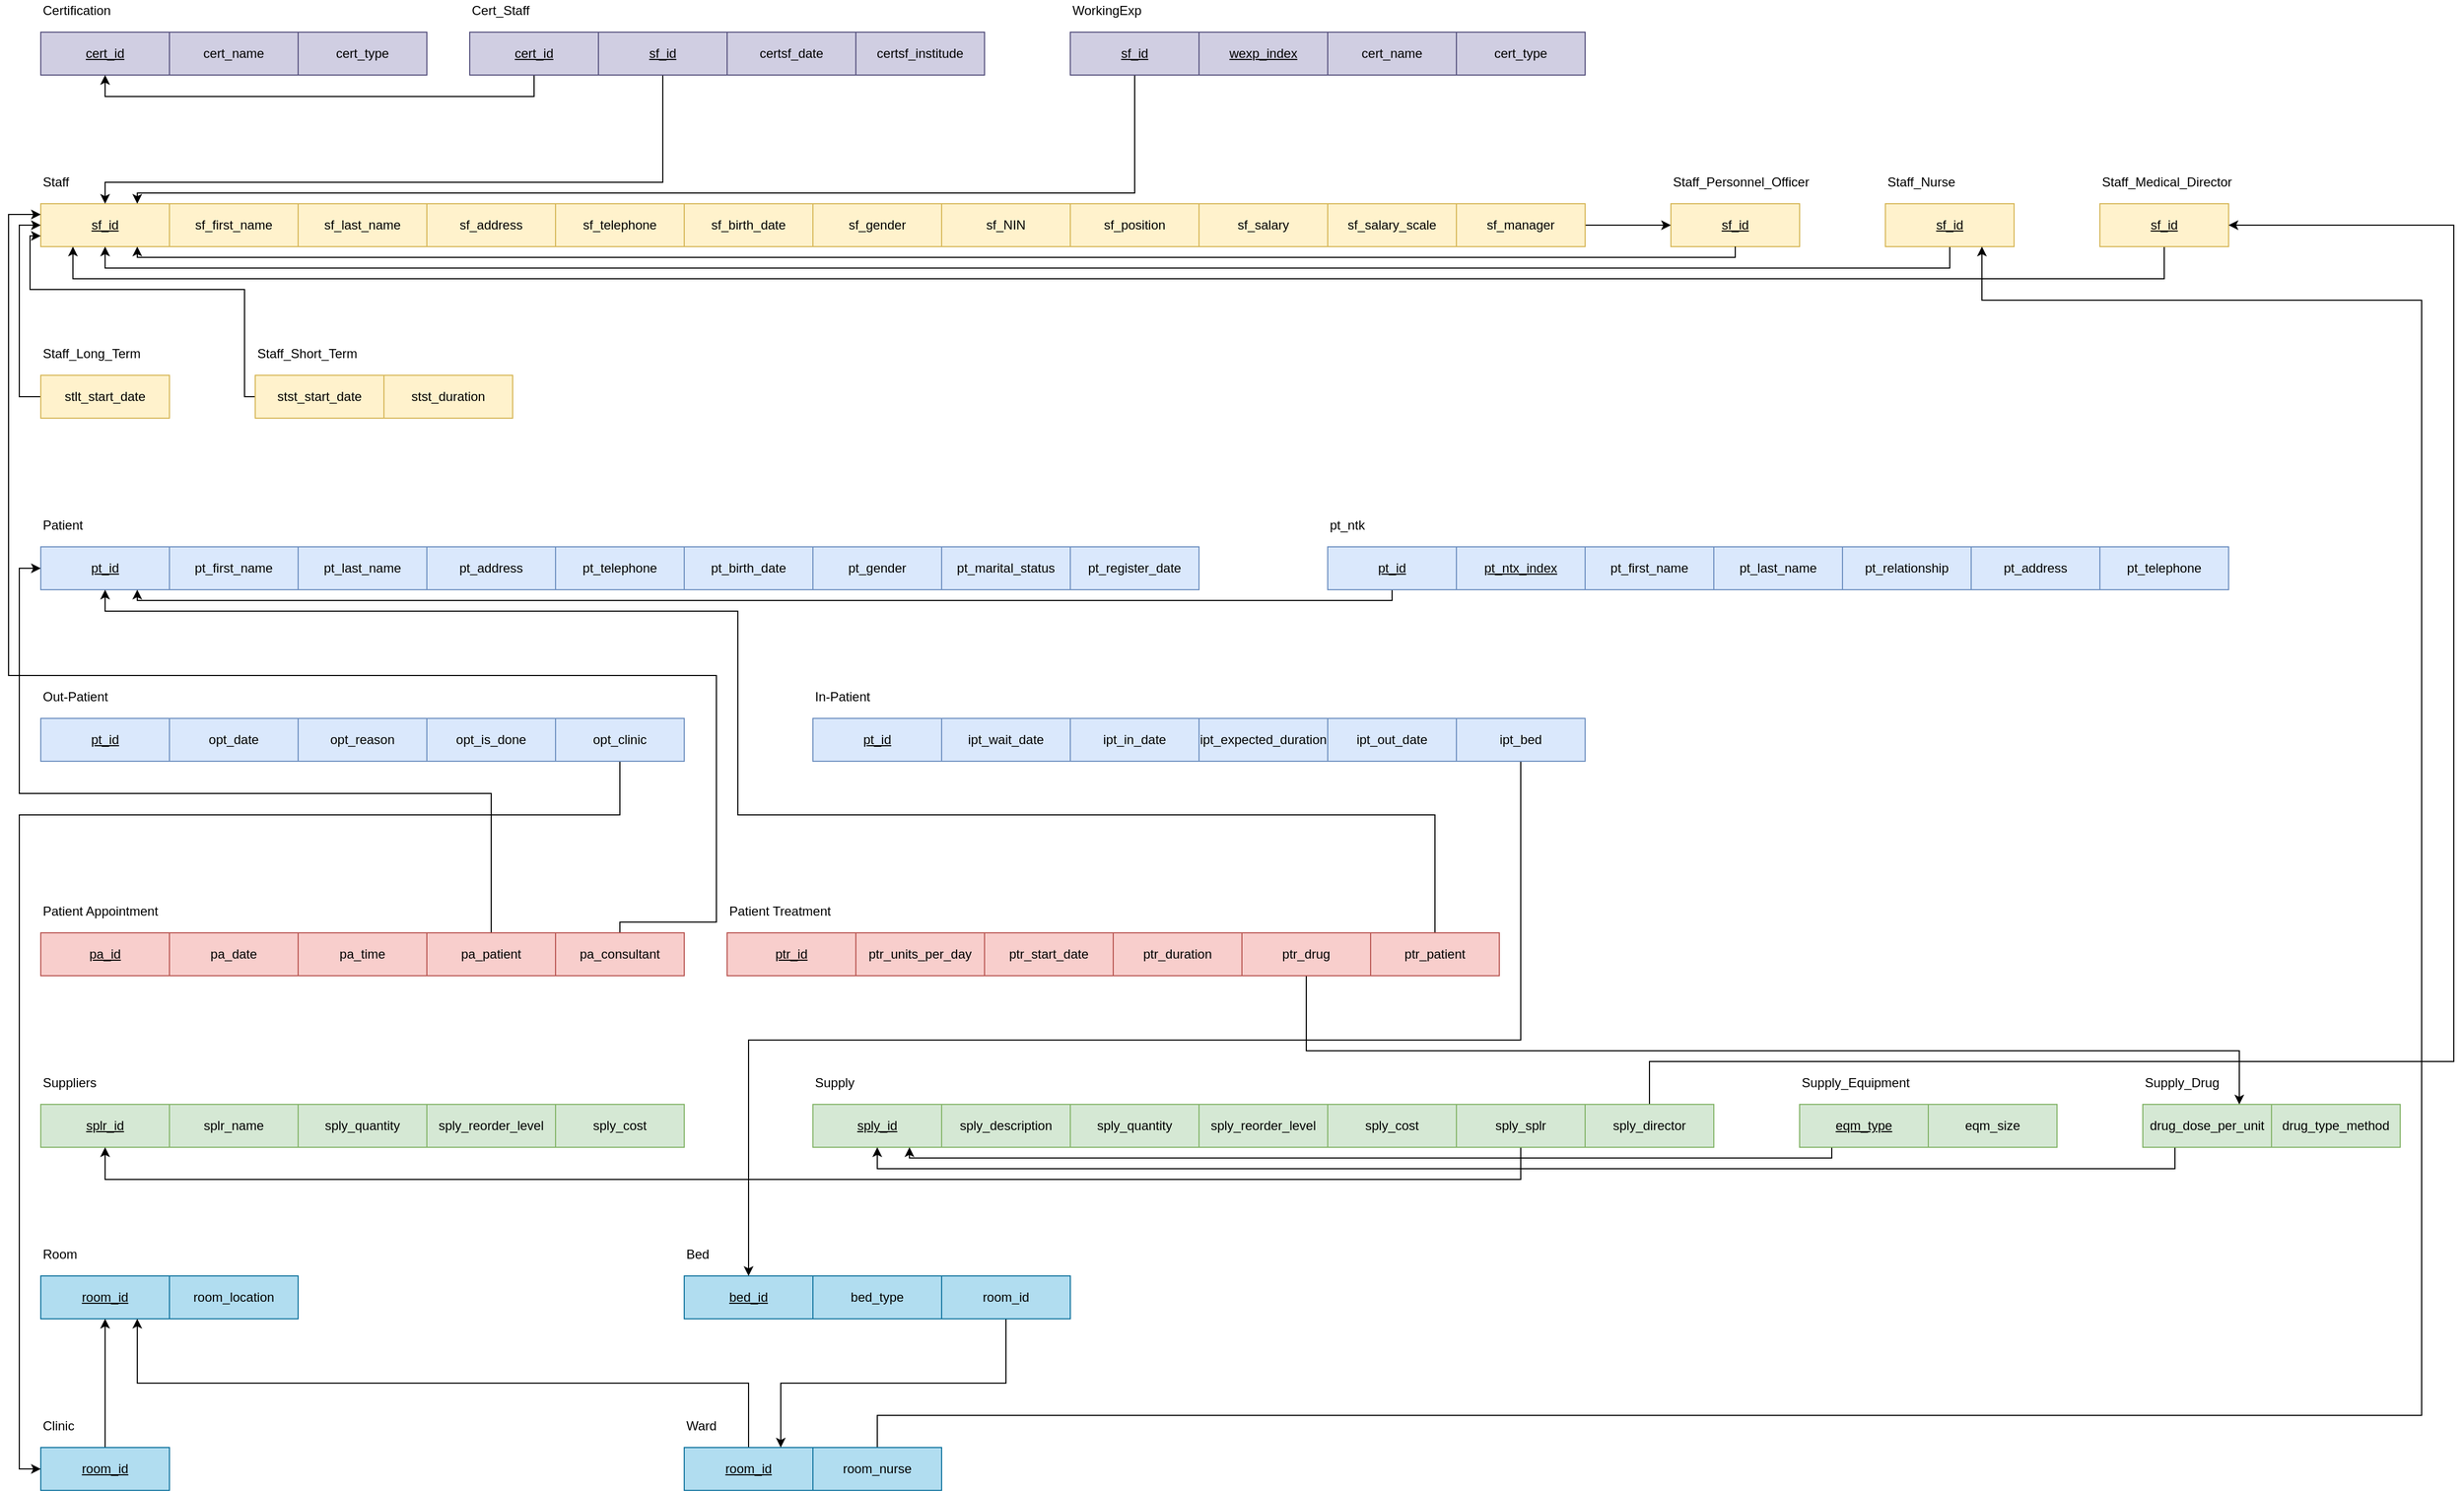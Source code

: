 <mxfile version="14.4.7" type="device"><diagram id="klskQ8iLFeMqjVkL2KdO" name="Page-1"><mxGraphModel dx="1673" dy="841" grid="1" gridSize="10" guides="1" tooltips="1" connect="1" arrows="1" fold="1" page="1" pageScale="1" pageWidth="827" pageHeight="1169" math="0" shadow="0"><root><mxCell id="0"/><mxCell id="1" parent="0"/><mxCell id="QRZPIDE-YQNyawc3jmIm-1" value="sf_id" style="rounded=0;whiteSpace=wrap;html=1;fontStyle=4;fillColor=#fff2cc;strokeColor=#d6b656;" parent="1" vertex="1"><mxGeometry x="40" y="240" width="120" height="40" as="geometry"/></mxCell><mxCell id="QRZPIDE-YQNyawc3jmIm-2" value="sf_first_name" style="rounded=0;whiteSpace=wrap;html=1;fillColor=#fff2cc;strokeColor=#d6b656;" parent="1" vertex="1"><mxGeometry x="160" y="240" width="120" height="40" as="geometry"/></mxCell><mxCell id="QRZPIDE-YQNyawc3jmIm-3" value="Staff" style="text;html=1;align=left;verticalAlign=middle;resizable=0;points=[];autosize=1;" parent="1" vertex="1"><mxGeometry x="40" y="210" width="40" height="20" as="geometry"/></mxCell><mxCell id="QRZPIDE-YQNyawc3jmIm-4" value="sf_last_name" style="rounded=0;whiteSpace=wrap;html=1;fillColor=#fff2cc;strokeColor=#d6b656;" parent="1" vertex="1"><mxGeometry x="280" y="240" width="120" height="40" as="geometry"/></mxCell><mxCell id="QRZPIDE-YQNyawc3jmIm-5" value="sf_address" style="rounded=0;whiteSpace=wrap;html=1;fillColor=#fff2cc;strokeColor=#d6b656;" parent="1" vertex="1"><mxGeometry x="400" y="240" width="120" height="40" as="geometry"/></mxCell><mxCell id="QRZPIDE-YQNyawc3jmIm-6" value="sf_telephone" style="rounded=0;whiteSpace=wrap;html=1;fillColor=#fff2cc;strokeColor=#d6b656;" parent="1" vertex="1"><mxGeometry x="520" y="240" width="120" height="40" as="geometry"/></mxCell><mxCell id="QRZPIDE-YQNyawc3jmIm-7" value="sf_birth_date" style="rounded=0;whiteSpace=wrap;html=1;fillColor=#fff2cc;strokeColor=#d6b656;" parent="1" vertex="1"><mxGeometry x="640" y="240" width="120" height="40" as="geometry"/></mxCell><mxCell id="QRZPIDE-YQNyawc3jmIm-8" value="sf_gender" style="rounded=0;whiteSpace=wrap;html=1;fillColor=#fff2cc;strokeColor=#d6b656;" parent="1" vertex="1"><mxGeometry x="760" y="240" width="120" height="40" as="geometry"/></mxCell><mxCell id="QRZPIDE-YQNyawc3jmIm-9" value="sf_NIN" style="rounded=0;whiteSpace=wrap;html=1;fillColor=#fff2cc;strokeColor=#d6b656;" parent="1" vertex="1"><mxGeometry x="880" y="240" width="120" height="40" as="geometry"/></mxCell><mxCell id="QRZPIDE-YQNyawc3jmIm-10" value="sf_position" style="rounded=0;whiteSpace=wrap;html=1;fillColor=#fff2cc;strokeColor=#d6b656;" parent="1" vertex="1"><mxGeometry x="1000" y="240" width="120" height="40" as="geometry"/></mxCell><mxCell id="QRZPIDE-YQNyawc3jmIm-11" value="sf_salary" style="rounded=0;whiteSpace=wrap;html=1;fillColor=#fff2cc;strokeColor=#d6b656;" parent="1" vertex="1"><mxGeometry x="1120" y="240" width="120" height="40" as="geometry"/></mxCell><mxCell id="QRZPIDE-YQNyawc3jmIm-12" value="sf_salary_scale" style="rounded=0;whiteSpace=wrap;html=1;fillColor=#fff2cc;strokeColor=#d6b656;" parent="1" vertex="1"><mxGeometry x="1240" y="240" width="120" height="40" as="geometry"/></mxCell><mxCell id="QRZPIDE-YQNyawc3jmIm-13" value="pt_id" style="rounded=0;whiteSpace=wrap;html=1;fontStyle=4;fillColor=#dae8fc;strokeColor=#6c8ebf;" parent="1" vertex="1"><mxGeometry x="40" y="560" width="120" height="40" as="geometry"/></mxCell><mxCell id="QRZPIDE-YQNyawc3jmIm-14" value="pt_first_name" style="rounded=0;whiteSpace=wrap;html=1;fillColor=#dae8fc;strokeColor=#6c8ebf;" parent="1" vertex="1"><mxGeometry x="160" y="560" width="120" height="40" as="geometry"/></mxCell><mxCell id="QRZPIDE-YQNyawc3jmIm-15" value="Patient" style="text;html=1;align=left;verticalAlign=middle;resizable=0;points=[];autosize=1;" parent="1" vertex="1"><mxGeometry x="40" y="530" width="50" height="20" as="geometry"/></mxCell><mxCell id="QRZPIDE-YQNyawc3jmIm-16" value="pt_last_name" style="rounded=0;whiteSpace=wrap;html=1;fillColor=#dae8fc;strokeColor=#6c8ebf;" parent="1" vertex="1"><mxGeometry x="280" y="560" width="120" height="40" as="geometry"/></mxCell><mxCell id="QRZPIDE-YQNyawc3jmIm-17" value="pt_address" style="rounded=0;whiteSpace=wrap;html=1;fillColor=#dae8fc;strokeColor=#6c8ebf;" parent="1" vertex="1"><mxGeometry x="400" y="560" width="120" height="40" as="geometry"/></mxCell><mxCell id="QRZPIDE-YQNyawc3jmIm-18" value="pt_telephone" style="rounded=0;whiteSpace=wrap;html=1;fillColor=#dae8fc;strokeColor=#6c8ebf;" parent="1" vertex="1"><mxGeometry x="520" y="560" width="120" height="40" as="geometry"/></mxCell><mxCell id="QRZPIDE-YQNyawc3jmIm-19" value="pt_birth_date" style="rounded=0;whiteSpace=wrap;html=1;fillColor=#dae8fc;strokeColor=#6c8ebf;" parent="1" vertex="1"><mxGeometry x="640" y="560" width="120" height="40" as="geometry"/></mxCell><mxCell id="QRZPIDE-YQNyawc3jmIm-20" value="pt_gender" style="rounded=0;whiteSpace=wrap;html=1;fillColor=#dae8fc;strokeColor=#6c8ebf;" parent="1" vertex="1"><mxGeometry x="760" y="560" width="120" height="40" as="geometry"/></mxCell><mxCell id="QRZPIDE-YQNyawc3jmIm-21" value="pt_marital_status" style="rounded=0;whiteSpace=wrap;html=1;fillColor=#dae8fc;strokeColor=#6c8ebf;" parent="1" vertex="1"><mxGeometry x="880" y="560" width="120" height="40" as="geometry"/></mxCell><mxCell id="QRZPIDE-YQNyawc3jmIm-22" value="pt_register_date" style="rounded=0;whiteSpace=wrap;html=1;fillColor=#dae8fc;strokeColor=#6c8ebf;" parent="1" vertex="1"><mxGeometry x="1000" y="560" width="120" height="40" as="geometry"/></mxCell><mxCell id="QRZPIDE-YQNyawc3jmIm-35" value="pa_id" style="rounded=0;whiteSpace=wrap;html=1;fontStyle=4;fillColor=#f8cecc;strokeColor=#b85450;" parent="1" vertex="1"><mxGeometry x="40" y="920" width="120" height="40" as="geometry"/></mxCell><mxCell id="QRZPIDE-YQNyawc3jmIm-36" value="pa_date" style="rounded=0;whiteSpace=wrap;html=1;fillColor=#f8cecc;strokeColor=#b85450;" parent="1" vertex="1"><mxGeometry x="160" y="920" width="120" height="40" as="geometry"/></mxCell><mxCell id="QRZPIDE-YQNyawc3jmIm-37" value="pa_time" style="rounded=0;whiteSpace=wrap;html=1;fillColor=#f8cecc;strokeColor=#b85450;" parent="1" vertex="1"><mxGeometry x="280" y="920" width="120" height="40" as="geometry"/></mxCell><mxCell id="QRZPIDE-YQNyawc3jmIm-44" value="Patient Appointment" style="text;html=1;align=left;verticalAlign=middle;resizable=0;points=[];autosize=1;" parent="1" vertex="1"><mxGeometry x="40" y="890" width="120" height="20" as="geometry"/></mxCell><mxCell id="QRZPIDE-YQNyawc3jmIm-45" value="ptr_id" style="rounded=0;whiteSpace=wrap;html=1;fontStyle=4;fillColor=#f8cecc;strokeColor=#b85450;" parent="1" vertex="1"><mxGeometry x="680" y="920" width="120" height="40" as="geometry"/></mxCell><mxCell id="QRZPIDE-YQNyawc3jmIm-46" value="ptr_units_per_day" style="rounded=0;whiteSpace=wrap;html=1;fillColor=#f8cecc;strokeColor=#b85450;" parent="1" vertex="1"><mxGeometry x="800" y="920" width="120" height="40" as="geometry"/></mxCell><mxCell id="QRZPIDE-YQNyawc3jmIm-47" value="ptr_start_date" style="rounded=0;whiteSpace=wrap;html=1;fillColor=#f8cecc;strokeColor=#b85450;" parent="1" vertex="1"><mxGeometry x="920" y="920" width="120" height="40" as="geometry"/></mxCell><mxCell id="QRZPIDE-YQNyawc3jmIm-48" value="Patient Treatment" style="text;html=1;align=left;verticalAlign=middle;resizable=0;points=[];autosize=1;" parent="1" vertex="1"><mxGeometry x="680" y="890" width="110" height="20" as="geometry"/></mxCell><mxCell id="QRZPIDE-YQNyawc3jmIm-49" value="ptr_duration" style="rounded=0;whiteSpace=wrap;html=1;fillColor=#f8cecc;strokeColor=#b85450;" parent="1" vertex="1"><mxGeometry x="1040" y="920" width="120" height="40" as="geometry"/></mxCell><mxCell id="QRZPIDE-YQNyawc3jmIm-59" style="edgeStyle=orthogonalEdgeStyle;rounded=0;orthogonalLoop=1;jettySize=auto;html=1;exitX=0.5;exitY=1;exitDx=0;exitDy=0;entryX=0.75;entryY=1;entryDx=0;entryDy=0;" parent="1" source="QRZPIDE-YQNyawc3jmIm-50" target="QRZPIDE-YQNyawc3jmIm-13" edge="1"><mxGeometry relative="1" as="geometry"><Array as="points"><mxPoint x="1300" y="610"/><mxPoint x="130" y="610"/></Array></mxGeometry></mxCell><mxCell id="QRZPIDE-YQNyawc3jmIm-50" value="pt_id" style="rounded=0;whiteSpace=wrap;html=1;fontStyle=4;fillColor=#dae8fc;strokeColor=#6c8ebf;" parent="1" vertex="1"><mxGeometry x="1240" y="560" width="120" height="40" as="geometry"/></mxCell><mxCell id="QRZPIDE-YQNyawc3jmIm-51" value="pt_ntk" style="text;html=1;align=left;verticalAlign=middle;resizable=0;points=[];autosize=1;" parent="1" vertex="1"><mxGeometry x="1240" y="530" width="50" height="20" as="geometry"/></mxCell><mxCell id="QRZPIDE-YQNyawc3jmIm-52" value="pt_ntx_index" style="rounded=0;whiteSpace=wrap;html=1;fontStyle=4;fillColor=#dae8fc;strokeColor=#6c8ebf;" parent="1" vertex="1"><mxGeometry x="1360" y="560" width="120" height="40" as="geometry"/></mxCell><mxCell id="QRZPIDE-YQNyawc3jmIm-53" value="pt_first_name" style="rounded=0;whiteSpace=wrap;html=1;fontStyle=0;fillColor=#dae8fc;strokeColor=#6c8ebf;" parent="1" vertex="1"><mxGeometry x="1480" y="560" width="120" height="40" as="geometry"/></mxCell><mxCell id="QRZPIDE-YQNyawc3jmIm-55" value="pt_last_name" style="rounded=0;whiteSpace=wrap;html=1;fontStyle=0;fillColor=#dae8fc;strokeColor=#6c8ebf;" parent="1" vertex="1"><mxGeometry x="1600" y="560" width="120" height="40" as="geometry"/></mxCell><mxCell id="QRZPIDE-YQNyawc3jmIm-56" value="pt_relationship" style="rounded=0;whiteSpace=wrap;html=1;fontStyle=0;fillColor=#dae8fc;strokeColor=#6c8ebf;" parent="1" vertex="1"><mxGeometry x="1720" y="560" width="120" height="40" as="geometry"/></mxCell><mxCell id="QRZPIDE-YQNyawc3jmIm-57" value="pt_address" style="rounded=0;whiteSpace=wrap;html=1;fontStyle=0;fillColor=#dae8fc;strokeColor=#6c8ebf;" parent="1" vertex="1"><mxGeometry x="1840" y="560" width="120" height="40" as="geometry"/></mxCell><mxCell id="QRZPIDE-YQNyawc3jmIm-58" value="pt_telephone" style="rounded=0;whiteSpace=wrap;html=1;fontStyle=0;fillColor=#dae8fc;strokeColor=#6c8ebf;" parent="1" vertex="1"><mxGeometry x="1960" y="560" width="120" height="40" as="geometry"/></mxCell><mxCell id="QRZPIDE-YQNyawc3jmIm-61" value="sply_id" style="rounded=0;whiteSpace=wrap;html=1;fontStyle=4;fillColor=#d5e8d4;strokeColor=#82b366;" parent="1" vertex="1"><mxGeometry x="760" y="1080" width="120" height="40" as="geometry"/></mxCell><mxCell id="QRZPIDE-YQNyawc3jmIm-62" value="sply_description" style="rounded=0;whiteSpace=wrap;html=1;fillColor=#d5e8d4;strokeColor=#82b366;" parent="1" vertex="1"><mxGeometry x="880" y="1080" width="120" height="40" as="geometry"/></mxCell><mxCell id="QRZPIDE-YQNyawc3jmIm-63" value="sply_quantity" style="rounded=0;whiteSpace=wrap;html=1;fillColor=#d5e8d4;strokeColor=#82b366;" parent="1" vertex="1"><mxGeometry x="1000" y="1080" width="120" height="40" as="geometry"/></mxCell><mxCell id="QRZPIDE-YQNyawc3jmIm-65" value="Supply" style="text;html=1;align=left;verticalAlign=middle;resizable=0;points=[];autosize=1;" parent="1" vertex="1"><mxGeometry x="760" y="1050" width="50" height="20" as="geometry"/></mxCell><mxCell id="QRZPIDE-YQNyawc3jmIm-66" value="sply_reorder_level" style="rounded=0;whiteSpace=wrap;html=1;fillColor=#d5e8d4;strokeColor=#82b366;" parent="1" vertex="1"><mxGeometry x="1120" y="1080" width="120" height="40" as="geometry"/></mxCell><mxCell id="QRZPIDE-YQNyawc3jmIm-67" value="sply_cost" style="rounded=0;whiteSpace=wrap;html=1;fillColor=#d5e8d4;strokeColor=#82b366;" parent="1" vertex="1"><mxGeometry x="1240" y="1080" width="120" height="40" as="geometry"/></mxCell><mxCell id="QRZPIDE-YQNyawc3jmIm-68" value="splr_id" style="rounded=0;whiteSpace=wrap;html=1;fontStyle=4;fillColor=#d5e8d4;strokeColor=#82b366;" parent="1" vertex="1"><mxGeometry x="40" y="1080" width="120" height="40" as="geometry"/></mxCell><mxCell id="QRZPIDE-YQNyawc3jmIm-69" value="splr_name" style="rounded=0;whiteSpace=wrap;html=1;fillColor=#d5e8d4;strokeColor=#82b366;" parent="1" vertex="1"><mxGeometry x="160" y="1080" width="120" height="40" as="geometry"/></mxCell><mxCell id="QRZPIDE-YQNyawc3jmIm-70" value="sply_quantity" style="rounded=0;whiteSpace=wrap;html=1;fillColor=#d5e8d4;strokeColor=#82b366;" parent="1" vertex="1"><mxGeometry x="280" y="1080" width="120" height="40" as="geometry"/></mxCell><mxCell id="QRZPIDE-YQNyawc3jmIm-71" value="Suppliers" style="text;html=1;align=left;verticalAlign=middle;resizable=0;points=[];autosize=1;" parent="1" vertex="1"><mxGeometry x="40" y="1050" width="70" height="20" as="geometry"/></mxCell><mxCell id="QRZPIDE-YQNyawc3jmIm-72" value="sply_reorder_level" style="rounded=0;whiteSpace=wrap;html=1;fillColor=#d5e8d4;strokeColor=#82b366;" parent="1" vertex="1"><mxGeometry x="400" y="1080" width="120" height="40" as="geometry"/></mxCell><mxCell id="QRZPIDE-YQNyawc3jmIm-73" value="sply_cost" style="rounded=0;whiteSpace=wrap;html=1;fillColor=#d5e8d4;strokeColor=#82b366;" parent="1" vertex="1"><mxGeometry x="520" y="1080" width="120" height="40" as="geometry"/></mxCell><mxCell id="QRZPIDE-YQNyawc3jmIm-74" value="room_id" style="rounded=0;whiteSpace=wrap;html=1;fillColor=#b1ddf0;strokeColor=#10739e;fontStyle=4" parent="1" vertex="1"><mxGeometry x="40" y="1240" width="120" height="40" as="geometry"/></mxCell><mxCell id="QRZPIDE-YQNyawc3jmIm-75" value="room_location" style="rounded=0;whiteSpace=wrap;html=1;fillColor=#b1ddf0;strokeColor=#10739e;" parent="1" vertex="1"><mxGeometry x="160" y="1240" width="120" height="40" as="geometry"/></mxCell><mxCell id="QRZPIDE-YQNyawc3jmIm-76" value="Room" style="text;html=1;align=left;verticalAlign=middle;resizable=0;points=[];autosize=1;" parent="1" vertex="1"><mxGeometry x="40" y="1210" width="50" height="20" as="geometry"/></mxCell><mxCell id="QRZPIDE-YQNyawc3jmIm-77" value="bed_id" style="rounded=0;whiteSpace=wrap;html=1;fillColor=#b1ddf0;strokeColor=#10739e;fontStyle=4" parent="1" vertex="1"><mxGeometry x="640" y="1240" width="120" height="40" as="geometry"/></mxCell><mxCell id="QRZPIDE-YQNyawc3jmIm-78" value="bed_type" style="rounded=0;whiteSpace=wrap;html=1;fillColor=#b1ddf0;strokeColor=#10739e;" parent="1" vertex="1"><mxGeometry x="760" y="1240" width="120" height="40" as="geometry"/></mxCell><mxCell id="QRZPIDE-YQNyawc3jmIm-79" value="Bed" style="text;html=1;align=left;verticalAlign=middle;resizable=0;points=[];autosize=1;" parent="1" vertex="1"><mxGeometry x="640" y="1210" width="40" height="20" as="geometry"/></mxCell><mxCell id="QRZPIDE-YQNyawc3jmIm-90" value="cert_id" style="rounded=0;whiteSpace=wrap;html=1;fontStyle=4;fillColor=#d0cee2;strokeColor=#56517e;" parent="1" vertex="1"><mxGeometry x="40" y="80" width="120" height="40" as="geometry"/></mxCell><mxCell id="QRZPIDE-YQNyawc3jmIm-91" value="cert_name" style="rounded=0;whiteSpace=wrap;html=1;fillColor=#d0cee2;strokeColor=#56517e;" parent="1" vertex="1"><mxGeometry x="160" y="80" width="120" height="40" as="geometry"/></mxCell><mxCell id="QRZPIDE-YQNyawc3jmIm-92" value="Certification" style="text;html=1;align=left;verticalAlign=middle;resizable=0;points=[];autosize=1;" parent="1" vertex="1"><mxGeometry x="40" y="50" width="80" height="20" as="geometry"/></mxCell><mxCell id="QRZPIDE-YQNyawc3jmIm-93" value="cert_type" style="rounded=0;whiteSpace=wrap;html=1;fillColor=#d0cee2;strokeColor=#56517e;" parent="1" vertex="1"><mxGeometry x="280" y="80" width="120" height="40" as="geometry"/></mxCell><mxCell id="QRZPIDE-YQNyawc3jmIm-94" value="wexp_index" style="rounded=0;whiteSpace=wrap;html=1;fontStyle=4;fillColor=#d0cee2;strokeColor=#56517e;" parent="1" vertex="1"><mxGeometry x="1120" y="80" width="120" height="40" as="geometry"/></mxCell><mxCell id="QRZPIDE-YQNyawc3jmIm-95" value="cert_name" style="rounded=0;whiteSpace=wrap;html=1;fillColor=#d0cee2;strokeColor=#56517e;" parent="1" vertex="1"><mxGeometry x="1240" y="80" width="120" height="40" as="geometry"/></mxCell><mxCell id="QRZPIDE-YQNyawc3jmIm-96" value="WorkingExp" style="text;html=1;align=left;verticalAlign=middle;resizable=0;points=[];autosize=1;" parent="1" vertex="1"><mxGeometry x="1000" y="50" width="80" height="20" as="geometry"/></mxCell><mxCell id="QRZPIDE-YQNyawc3jmIm-97" value="cert_type" style="rounded=0;whiteSpace=wrap;html=1;fillColor=#d0cee2;strokeColor=#56517e;" parent="1" vertex="1"><mxGeometry x="1360" y="80" width="120" height="40" as="geometry"/></mxCell><mxCell id="QRZPIDE-YQNyawc3jmIm-100" style="edgeStyle=orthogonalEdgeStyle;rounded=0;orthogonalLoop=1;jettySize=auto;html=1;exitX=0.5;exitY=1;exitDx=0;exitDy=0;entryX=0.75;entryY=0;entryDx=0;entryDy=0;" parent="1" source="QRZPIDE-YQNyawc3jmIm-98" target="QRZPIDE-YQNyawc3jmIm-1" edge="1"><mxGeometry relative="1" as="geometry"><Array as="points"><mxPoint x="1060" y="230"/><mxPoint x="130" y="230"/></Array></mxGeometry></mxCell><mxCell id="QRZPIDE-YQNyawc3jmIm-98" value="sf_id" style="rounded=0;whiteSpace=wrap;html=1;fontStyle=4;fillColor=#d0cee2;strokeColor=#56517e;" parent="1" vertex="1"><mxGeometry x="1000" y="80" width="120" height="40" as="geometry"/></mxCell><mxCell id="QRZPIDE-YQNyawc3jmIm-112" style="edgeStyle=orthogonalEdgeStyle;rounded=0;orthogonalLoop=1;jettySize=auto;html=1;exitX=0.5;exitY=0;exitDx=0;exitDy=0;entryX=0.5;entryY=1;entryDx=0;entryDy=0;" parent="1" source="QRZPIDE-YQNyawc3jmIm-104" target="QRZPIDE-YQNyawc3jmIm-74" edge="1"><mxGeometry relative="1" as="geometry"/></mxCell><mxCell id="QRZPIDE-YQNyawc3jmIm-104" value="room_id" style="rounded=0;whiteSpace=wrap;html=1;fillColor=#b1ddf0;strokeColor=#10739e;fontStyle=4" parent="1" vertex="1"><mxGeometry x="40" y="1400" width="120" height="40" as="geometry"/></mxCell><mxCell id="QRZPIDE-YQNyawc3jmIm-106" value="Clinic" style="text;html=1;align=left;verticalAlign=middle;resizable=0;points=[];autosize=1;" parent="1" vertex="1"><mxGeometry x="40" y="1370" width="40" height="20" as="geometry"/></mxCell><mxCell id="QRZPIDE-YQNyawc3jmIm-114" style="edgeStyle=orthogonalEdgeStyle;rounded=0;orthogonalLoop=1;jettySize=auto;html=1;exitX=0.5;exitY=0;exitDx=0;exitDy=0;entryX=0.75;entryY=1;entryDx=0;entryDy=0;" parent="1" source="QRZPIDE-YQNyawc3jmIm-110" target="QRZPIDE-YQNyawc3jmIm-74" edge="1"><mxGeometry relative="1" as="geometry"/></mxCell><mxCell id="QRZPIDE-YQNyawc3jmIm-110" value="room_id" style="rounded=0;whiteSpace=wrap;html=1;fillColor=#b1ddf0;strokeColor=#10739e;fontStyle=4" parent="1" vertex="1"><mxGeometry x="640" y="1400" width="120" height="40" as="geometry"/></mxCell><mxCell id="QRZPIDE-YQNyawc3jmIm-111" value="Ward" style="text;html=1;align=left;verticalAlign=middle;resizable=0;points=[];autosize=1;" parent="1" vertex="1"><mxGeometry x="640" y="1370" width="40" height="20" as="geometry"/></mxCell><mxCell id="QRZPIDE-YQNyawc3jmIm-116" style="edgeStyle=orthogonalEdgeStyle;rounded=0;orthogonalLoop=1;jettySize=auto;html=1;exitX=0.5;exitY=1;exitDx=0;exitDy=0;entryX=0.75;entryY=0;entryDx=0;entryDy=0;" parent="1" source="QRZPIDE-YQNyawc3jmIm-115" target="QRZPIDE-YQNyawc3jmIm-110" edge="1"><mxGeometry relative="1" as="geometry"/></mxCell><mxCell id="QRZPIDE-YQNyawc3jmIm-115" value="room_id" style="rounded=0;whiteSpace=wrap;html=1;fillColor=#b1ddf0;strokeColor=#10739e;" parent="1" vertex="1"><mxGeometry x="880" y="1240" width="120" height="40" as="geometry"/></mxCell><mxCell id="QRZPIDE-YQNyawc3jmIm-119" value="sf_id" style="rounded=0;whiteSpace=wrap;html=1;fontStyle=4;fillColor=#fff2cc;strokeColor=#d6b656;" parent="1" vertex="1"><mxGeometry x="1560" y="240" width="120" height="40" as="geometry"/></mxCell><mxCell id="QRZPIDE-YQNyawc3jmIm-120" value="Staff_Personnel_Officer" style="text;html=1;align=left;verticalAlign=middle;resizable=0;points=[];autosize=1;" parent="1" vertex="1"><mxGeometry x="1560" y="210" width="140" height="20" as="geometry"/></mxCell><mxCell id="QRZPIDE-YQNyawc3jmIm-127" style="edgeStyle=orthogonalEdgeStyle;rounded=0;orthogonalLoop=1;jettySize=auto;html=1;exitX=0.5;exitY=1;exitDx=0;exitDy=0;entryX=0.75;entryY=1;entryDx=0;entryDy=0;" parent="1" source="QRZPIDE-YQNyawc3jmIm-119" target="QRZPIDE-YQNyawc3jmIm-1" edge="1"><mxGeometry relative="1" as="geometry"><Array as="points"><mxPoint x="1620" y="290"/><mxPoint x="130" y="290"/></Array></mxGeometry></mxCell><mxCell id="QRZPIDE-YQNyawc3jmIm-129" style="edgeStyle=orthogonalEdgeStyle;rounded=0;orthogonalLoop=1;jettySize=auto;html=1;exitX=0.5;exitY=1;exitDx=0;exitDy=0;entryX=0.5;entryY=1;entryDx=0;entryDy=0;" parent="1" source="QRZPIDE-YQNyawc3jmIm-122" target="QRZPIDE-YQNyawc3jmIm-1" edge="1"><mxGeometry relative="1" as="geometry"><Array as="points"><mxPoint x="1820" y="300"/><mxPoint x="100" y="300"/></Array></mxGeometry></mxCell><mxCell id="QRZPIDE-YQNyawc3jmIm-122" value="sf_id" style="rounded=0;whiteSpace=wrap;html=1;fontStyle=4;fillColor=#fff2cc;strokeColor=#d6b656;" parent="1" vertex="1"><mxGeometry x="1760" y="240" width="120" height="40" as="geometry"/></mxCell><mxCell id="QRZPIDE-YQNyawc3jmIm-123" value="Staff_Nurse" style="text;html=1;align=left;verticalAlign=middle;resizable=0;points=[];autosize=1;" parent="1" vertex="1"><mxGeometry x="1760" y="210" width="80" height="20" as="geometry"/></mxCell><mxCell id="QRZPIDE-YQNyawc3jmIm-130" style="edgeStyle=orthogonalEdgeStyle;rounded=0;orthogonalLoop=1;jettySize=auto;html=1;exitX=0.5;exitY=1;exitDx=0;exitDy=0;entryX=0.25;entryY=1;entryDx=0;entryDy=0;" parent="1" source="QRZPIDE-YQNyawc3jmIm-124" target="QRZPIDE-YQNyawc3jmIm-1" edge="1"><mxGeometry relative="1" as="geometry"><Array as="points"><mxPoint x="2020" y="310"/><mxPoint x="70" y="310"/></Array></mxGeometry></mxCell><mxCell id="QRZPIDE-YQNyawc3jmIm-124" value="sf_id" style="rounded=0;whiteSpace=wrap;html=1;fontStyle=4;fillColor=#fff2cc;strokeColor=#d6b656;" parent="1" vertex="1"><mxGeometry x="1960" y="240" width="120" height="40" as="geometry"/></mxCell><mxCell id="QRZPIDE-YQNyawc3jmIm-125" value="Staff_Medical_Director" style="text;html=1;align=left;verticalAlign=middle;resizable=0;points=[];autosize=1;" parent="1" vertex="1"><mxGeometry x="1960" y="210" width="140" height="20" as="geometry"/></mxCell><mxCell id="QRZPIDE-YQNyawc3jmIm-132" value="Supply_Equipment" style="text;html=1;align=left;verticalAlign=middle;resizable=0;points=[];autosize=1;" parent="1" vertex="1"><mxGeometry x="1680" y="1050" width="120" height="20" as="geometry"/></mxCell><mxCell id="QRZPIDE-YQNyawc3jmIm-139" style="edgeStyle=orthogonalEdgeStyle;rounded=0;orthogonalLoop=1;jettySize=auto;html=1;exitX=0.25;exitY=1;exitDx=0;exitDy=0;entryX=0.75;entryY=1;entryDx=0;entryDy=0;" parent="1" source="QRZPIDE-YQNyawc3jmIm-133" target="QRZPIDE-YQNyawc3jmIm-61" edge="1"><mxGeometry relative="1" as="geometry"><Array as="points"><mxPoint x="1710" y="1130"/><mxPoint x="850" y="1130"/></Array></mxGeometry></mxCell><mxCell id="QRZPIDE-YQNyawc3jmIm-133" value="eqm_type" style="rounded=0;whiteSpace=wrap;html=1;fontStyle=4;fillColor=#d5e8d4;strokeColor=#82b366;" parent="1" vertex="1"><mxGeometry x="1680" y="1080" width="120" height="40" as="geometry"/></mxCell><mxCell id="QRZPIDE-YQNyawc3jmIm-140" style="edgeStyle=orthogonalEdgeStyle;rounded=0;orthogonalLoop=1;jettySize=auto;html=1;exitX=0.25;exitY=1;exitDx=0;exitDy=0;entryX=0.5;entryY=1;entryDx=0;entryDy=0;" parent="1" source="QRZPIDE-YQNyawc3jmIm-134" target="QRZPIDE-YQNyawc3jmIm-61" edge="1"><mxGeometry relative="1" as="geometry"><Array as="points"><mxPoint x="2030" y="1140"/><mxPoint x="820" y="1140"/></Array></mxGeometry></mxCell><mxCell id="QRZPIDE-YQNyawc3jmIm-134" value="drug_dose_per_unit" style="rounded=0;whiteSpace=wrap;html=1;fontStyle=0;fillColor=#d5e8d4;strokeColor=#82b366;" parent="1" vertex="1"><mxGeometry x="2000" y="1080" width="120" height="40" as="geometry"/></mxCell><mxCell id="QRZPIDE-YQNyawc3jmIm-135" value="Supply_Drug" style="text;html=1;align=left;verticalAlign=middle;resizable=0;points=[];autosize=1;" parent="1" vertex="1"><mxGeometry x="2000" y="1050" width="80" height="20" as="geometry"/></mxCell><mxCell id="QRZPIDE-YQNyawc3jmIm-136" value="eqm_size" style="rounded=0;whiteSpace=wrap;html=1;fontStyle=0;fillColor=#d5e8d4;strokeColor=#82b366;" parent="1" vertex="1"><mxGeometry x="1800" y="1080" width="120" height="40" as="geometry"/></mxCell><mxCell id="QRZPIDE-YQNyawc3jmIm-138" value="drug_type_method" style="rounded=0;whiteSpace=wrap;html=1;fontStyle=0;fillColor=#d5e8d4;strokeColor=#82b366;" parent="1" vertex="1"><mxGeometry x="2120" y="1080" width="120" height="40" as="geometry"/></mxCell><mxCell id="QRZPIDE-YQNyawc3jmIm-146" style="edgeStyle=orthogonalEdgeStyle;rounded=0;orthogonalLoop=1;jettySize=auto;html=1;exitX=0;exitY=0.5;exitDx=0;exitDy=0;entryX=0;entryY=0.5;entryDx=0;entryDy=0;" parent="1" source="QRZPIDE-YQNyawc3jmIm-141" target="QRZPIDE-YQNyawc3jmIm-1" edge="1"><mxGeometry relative="1" as="geometry"/></mxCell><mxCell id="QRZPIDE-YQNyawc3jmIm-141" value="stlt_start_date" style="rounded=0;whiteSpace=wrap;html=1;fontStyle=0;fillColor=#fff2cc;strokeColor=#d6b656;" parent="1" vertex="1"><mxGeometry x="40" y="400" width="120" height="40" as="geometry"/></mxCell><mxCell id="QRZPIDE-YQNyawc3jmIm-142" value="Staff_Long_Term" style="text;html=1;align=left;verticalAlign=middle;resizable=0;points=[];autosize=1;" parent="1" vertex="1"><mxGeometry x="40" y="370" width="110" height="20" as="geometry"/></mxCell><mxCell id="QRZPIDE-YQNyawc3jmIm-147" style="edgeStyle=orthogonalEdgeStyle;rounded=0;orthogonalLoop=1;jettySize=auto;html=1;exitX=0;exitY=0.5;exitDx=0;exitDy=0;entryX=0;entryY=0.75;entryDx=0;entryDy=0;" parent="1" source="QRZPIDE-YQNyawc3jmIm-143" target="QRZPIDE-YQNyawc3jmIm-1" edge="1"><mxGeometry relative="1" as="geometry"><Array as="points"><mxPoint x="230" y="420"/><mxPoint x="230" y="320"/><mxPoint x="30" y="320"/><mxPoint x="30" y="270"/></Array></mxGeometry></mxCell><mxCell id="QRZPIDE-YQNyawc3jmIm-143" value="stst_start_date" style="rounded=0;whiteSpace=wrap;html=1;fontStyle=0;fillColor=#fff2cc;strokeColor=#d6b656;" parent="1" vertex="1"><mxGeometry x="240" y="400" width="120" height="40" as="geometry"/></mxCell><mxCell id="QRZPIDE-YQNyawc3jmIm-144" value="Staff_Short_Term" style="text;html=1;align=left;verticalAlign=middle;resizable=0;points=[];autosize=1;" parent="1" vertex="1"><mxGeometry x="240" y="370" width="110" height="20" as="geometry"/></mxCell><mxCell id="QRZPIDE-YQNyawc3jmIm-145" value="stst_duration" style="rounded=0;whiteSpace=wrap;html=1;fontStyle=0;fillColor=#fff2cc;strokeColor=#d6b656;" parent="1" vertex="1"><mxGeometry x="360" y="400" width="120" height="40" as="geometry"/></mxCell><mxCell id="QRZPIDE-YQNyawc3jmIm-153" style="edgeStyle=orthogonalEdgeStyle;rounded=0;orthogonalLoop=1;jettySize=auto;html=1;exitX=0.5;exitY=1;exitDx=0;exitDy=0;entryX=0.5;entryY=1;entryDx=0;entryDy=0;" parent="1" source="QRZPIDE-YQNyawc3jmIm-148" target="QRZPIDE-YQNyawc3jmIm-90" edge="1"><mxGeometry relative="1" as="geometry"/></mxCell><mxCell id="QRZPIDE-YQNyawc3jmIm-148" value="cert_id" style="rounded=0;whiteSpace=wrap;html=1;fontStyle=4;fillColor=#d0cee2;strokeColor=#56517e;" parent="1" vertex="1"><mxGeometry x="440" y="80" width="120" height="40" as="geometry"/></mxCell><mxCell id="QRZPIDE-YQNyawc3jmIm-154" style="edgeStyle=orthogonalEdgeStyle;rounded=0;orthogonalLoop=1;jettySize=auto;html=1;exitX=0.5;exitY=1;exitDx=0;exitDy=0;entryX=0.5;entryY=0;entryDx=0;entryDy=0;" parent="1" source="QRZPIDE-YQNyawc3jmIm-149" target="QRZPIDE-YQNyawc3jmIm-1" edge="1"><mxGeometry relative="1" as="geometry"><Array as="points"><mxPoint x="620" y="220"/><mxPoint x="100" y="220"/></Array></mxGeometry></mxCell><mxCell id="QRZPIDE-YQNyawc3jmIm-149" value="sf_id" style="rounded=0;whiteSpace=wrap;html=1;fillColor=#d0cee2;strokeColor=#56517e;fontStyle=4" parent="1" vertex="1"><mxGeometry x="560" y="80" width="120" height="40" as="geometry"/></mxCell><mxCell id="QRZPIDE-YQNyawc3jmIm-150" value="Cert_Staff" style="text;html=1;align=left;verticalAlign=middle;resizable=0;points=[];autosize=1;" parent="1" vertex="1"><mxGeometry x="440" y="50" width="70" height="20" as="geometry"/></mxCell><mxCell id="QRZPIDE-YQNyawc3jmIm-155" value="certsf_date" style="rounded=0;whiteSpace=wrap;html=1;fillColor=#d0cee2;strokeColor=#56517e;fontStyle=0" parent="1" vertex="1"><mxGeometry x="680" y="80" width="120" height="40" as="geometry"/></mxCell><mxCell id="QRZPIDE-YQNyawc3jmIm-156" value="certsf_institude" style="rounded=0;whiteSpace=wrap;html=1;fillColor=#d0cee2;strokeColor=#56517e;fontStyle=0" parent="1" vertex="1"><mxGeometry x="800" y="80" width="120" height="40" as="geometry"/></mxCell><mxCell id="QRZPIDE-YQNyawc3jmIm-157" value="pt_id" style="rounded=0;whiteSpace=wrap;html=1;fontStyle=4;fillColor=#dae8fc;strokeColor=#6c8ebf;" parent="1" vertex="1"><mxGeometry x="760" y="720" width="120" height="40" as="geometry"/></mxCell><mxCell id="QRZPIDE-YQNyawc3jmIm-158" value="In-Patient" style="text;html=1;align=left;verticalAlign=middle;resizable=0;points=[];autosize=1;" parent="1" vertex="1"><mxGeometry x="760" y="690" width="70" height="20" as="geometry"/></mxCell><mxCell id="QRZPIDE-YQNyawc3jmIm-159" value="pt_id" style="rounded=0;whiteSpace=wrap;html=1;fontStyle=4;fillColor=#dae8fc;strokeColor=#6c8ebf;" parent="1" vertex="1"><mxGeometry x="40" y="720" width="120" height="40" as="geometry"/></mxCell><mxCell id="QRZPIDE-YQNyawc3jmIm-160" value="Out-Patient" style="text;html=1;align=left;verticalAlign=middle;resizable=0;points=[];autosize=1;" parent="1" vertex="1"><mxGeometry x="40" y="690" width="80" height="20" as="geometry"/></mxCell><mxCell id="QRZPIDE-YQNyawc3jmIm-164" value="ipt_wait_date" style="rounded=0;whiteSpace=wrap;html=1;fillColor=#dae8fc;strokeColor=#6c8ebf;" parent="1" vertex="1"><mxGeometry x="880" y="720" width="120" height="40" as="geometry"/></mxCell><mxCell id="QRZPIDE-YQNyawc3jmIm-165" value="ipt_in_date" style="rounded=0;whiteSpace=wrap;html=1;fillColor=#dae8fc;strokeColor=#6c8ebf;" parent="1" vertex="1"><mxGeometry x="1000" y="720" width="120" height="40" as="geometry"/></mxCell><mxCell id="QRZPIDE-YQNyawc3jmIm-166" value="ipt_expected_duration" style="rounded=0;whiteSpace=wrap;html=1;fillColor=#dae8fc;strokeColor=#6c8ebf;" parent="1" vertex="1"><mxGeometry x="1120" y="720" width="120" height="40" as="geometry"/></mxCell><mxCell id="QRZPIDE-YQNyawc3jmIm-167" value="ipt_out_date" style="rounded=0;whiteSpace=wrap;html=1;fillColor=#dae8fc;strokeColor=#6c8ebf;" parent="1" vertex="1"><mxGeometry x="1240" y="720" width="120" height="40" as="geometry"/></mxCell><mxCell id="QRZPIDE-YQNyawc3jmIm-169" value="opt_date" style="rounded=0;whiteSpace=wrap;html=1;fillColor=#dae8fc;strokeColor=#6c8ebf;" parent="1" vertex="1"><mxGeometry x="160" y="720" width="120" height="40" as="geometry"/></mxCell><mxCell id="QRZPIDE-YQNyawc3jmIm-170" value="opt_reason" style="rounded=0;whiteSpace=wrap;html=1;fillColor=#dae8fc;strokeColor=#6c8ebf;" parent="1" vertex="1"><mxGeometry x="280" y="720" width="120" height="40" as="geometry"/></mxCell><mxCell id="QRZPIDE-YQNyawc3jmIm-171" value="opt_is_done" style="rounded=0;whiteSpace=wrap;html=1;fillColor=#dae8fc;strokeColor=#6c8ebf;" parent="1" vertex="1"><mxGeometry x="400" y="720" width="120" height="40" as="geometry"/></mxCell><mxCell id="QRZPIDE-YQNyawc3jmIm-175" style="edgeStyle=orthogonalEdgeStyle;rounded=0;orthogonalLoop=1;jettySize=auto;html=1;exitX=0.5;exitY=1;exitDx=0;exitDy=0;entryX=0.5;entryY=1;entryDx=0;entryDy=0;" parent="1" source="QRZPIDE-YQNyawc3jmIm-174" target="QRZPIDE-YQNyawc3jmIm-68" edge="1"><mxGeometry relative="1" as="geometry"><Array as="points"><mxPoint x="1420" y="1150"/><mxPoint x="100" y="1150"/></Array></mxGeometry></mxCell><mxCell id="QRZPIDE-YQNyawc3jmIm-174" value="sply_splr" style="rounded=0;whiteSpace=wrap;html=1;fillColor=#d5e8d4;strokeColor=#82b366;" parent="1" vertex="1"><mxGeometry x="1360" y="1080" width="120" height="40" as="geometry"/></mxCell><mxCell id="QRZPIDE-YQNyawc3jmIm-178" style="edgeStyle=orthogonalEdgeStyle;rounded=0;orthogonalLoop=1;jettySize=auto;html=1;exitX=0.5;exitY=0;exitDx=0;exitDy=0;entryX=1;entryY=0.5;entryDx=0;entryDy=0;" parent="1" source="QRZPIDE-YQNyawc3jmIm-177" target="QRZPIDE-YQNyawc3jmIm-124" edge="1"><mxGeometry relative="1" as="geometry"><Array as="points"><mxPoint x="1540" y="1040"/><mxPoint x="2290" y="1040"/><mxPoint x="2290" y="260"/></Array></mxGeometry></mxCell><mxCell id="QRZPIDE-YQNyawc3jmIm-177" value="sply_director" style="rounded=0;whiteSpace=wrap;html=1;fillColor=#d5e8d4;strokeColor=#82b366;" parent="1" vertex="1"><mxGeometry x="1480" y="1080" width="120" height="40" as="geometry"/></mxCell><mxCell id="QRZPIDE-YQNyawc3jmIm-181" style="edgeStyle=orthogonalEdgeStyle;rounded=0;orthogonalLoop=1;jettySize=auto;html=1;exitX=1;exitY=0.5;exitDx=0;exitDy=0;entryX=0;entryY=0.5;entryDx=0;entryDy=0;" parent="1" source="QRZPIDE-YQNyawc3jmIm-179" target="QRZPIDE-YQNyawc3jmIm-119" edge="1"><mxGeometry relative="1" as="geometry"/></mxCell><mxCell id="QRZPIDE-YQNyawc3jmIm-179" value="sf_manager" style="rounded=0;whiteSpace=wrap;html=1;fillColor=#fff2cc;strokeColor=#d6b656;" parent="1" vertex="1"><mxGeometry x="1360" y="240" width="120" height="40" as="geometry"/></mxCell><mxCell id="NeoQBnYoB7as1byLZGrN-4" style="edgeStyle=orthogonalEdgeStyle;rounded=0;orthogonalLoop=1;jettySize=auto;html=1;exitX=0.5;exitY=0;exitDx=0;exitDy=0;entryX=0.75;entryY=1;entryDx=0;entryDy=0;" parent="1" source="NeoQBnYoB7as1byLZGrN-3" target="QRZPIDE-YQNyawc3jmIm-122" edge="1"><mxGeometry relative="1" as="geometry"><Array as="points"><mxPoint x="820" y="1370"/><mxPoint x="2260" y="1370"/><mxPoint x="2260" y="330"/><mxPoint x="1850" y="330"/></Array></mxGeometry></mxCell><mxCell id="NeoQBnYoB7as1byLZGrN-3" value="room_nurse" style="rounded=0;whiteSpace=wrap;html=1;fillColor=#b1ddf0;strokeColor=#10739e;fontStyle=0" parent="1" vertex="1"><mxGeometry x="760" y="1400" width="120" height="40" as="geometry"/></mxCell><mxCell id="NeoQBnYoB7as1byLZGrN-16" style="edgeStyle=orthogonalEdgeStyle;rounded=0;orthogonalLoop=1;jettySize=auto;html=1;exitX=0.5;exitY=1;exitDx=0;exitDy=0;entryX=0.75;entryY=0;entryDx=0;entryDy=0;" parent="1" source="NeoQBnYoB7as1byLZGrN-5" target="QRZPIDE-YQNyawc3jmIm-134" edge="1"><mxGeometry relative="1" as="geometry"><Array as="points"><mxPoint x="1220" y="1030"/><mxPoint x="2090" y="1030"/></Array></mxGeometry></mxCell><mxCell id="NeoQBnYoB7as1byLZGrN-5" value="ptr_drug" style="rounded=0;whiteSpace=wrap;html=1;fillColor=#f8cecc;strokeColor=#b85450;" parent="1" vertex="1"><mxGeometry x="1160" y="920" width="120" height="40" as="geometry"/></mxCell><mxCell id="NeoQBnYoB7as1byLZGrN-14" style="edgeStyle=orthogonalEdgeStyle;rounded=0;orthogonalLoop=1;jettySize=auto;html=1;exitX=0.5;exitY=1;exitDx=0;exitDy=0;entryX=0.5;entryY=0;entryDx=0;entryDy=0;" parent="1" source="NeoQBnYoB7as1byLZGrN-8" target="QRZPIDE-YQNyawc3jmIm-77" edge="1"><mxGeometry relative="1" as="geometry"><Array as="points"><mxPoint x="1420" y="1020"/><mxPoint x="700" y="1020"/></Array></mxGeometry></mxCell><mxCell id="NeoQBnYoB7as1byLZGrN-8" value="ipt_bed" style="rounded=0;whiteSpace=wrap;html=1;fillColor=#dae8fc;strokeColor=#6c8ebf;" parent="1" vertex="1"><mxGeometry x="1360" y="720" width="120" height="40" as="geometry"/></mxCell><mxCell id="NeoQBnYoB7as1byLZGrN-13" style="edgeStyle=orthogonalEdgeStyle;rounded=0;orthogonalLoop=1;jettySize=auto;html=1;exitX=0.5;exitY=1;exitDx=0;exitDy=0;entryX=0;entryY=0.5;entryDx=0;entryDy=0;" parent="1" source="NeoQBnYoB7as1byLZGrN-10" target="QRZPIDE-YQNyawc3jmIm-104" edge="1"><mxGeometry relative="1" as="geometry"><Array as="points"><mxPoint x="580" y="810"/><mxPoint x="20" y="810"/><mxPoint x="20" y="1420"/></Array></mxGeometry></mxCell><mxCell id="NeoQBnYoB7as1byLZGrN-10" value="opt_clinic" style="rounded=0;whiteSpace=wrap;html=1;fillColor=#dae8fc;strokeColor=#6c8ebf;" parent="1" vertex="1"><mxGeometry x="520" y="720" width="120" height="40" as="geometry"/></mxCell><mxCell id="NeoQBnYoB7as1byLZGrN-17" style="edgeStyle=orthogonalEdgeStyle;rounded=0;orthogonalLoop=1;jettySize=auto;html=1;exitX=0.5;exitY=0;exitDx=0;exitDy=0;entryX=0.5;entryY=1;entryDx=0;entryDy=0;" parent="1" source="NeoQBnYoB7as1byLZGrN-15" target="QRZPIDE-YQNyawc3jmIm-13" edge="1"><mxGeometry relative="1" as="geometry"><Array as="points"><mxPoint x="1340" y="810"/><mxPoint x="690" y="810"/><mxPoint x="690" y="620"/><mxPoint x="100" y="620"/></Array></mxGeometry></mxCell><mxCell id="NeoQBnYoB7as1byLZGrN-15" value="ptr_patient" style="rounded=0;whiteSpace=wrap;html=1;fillColor=#f8cecc;strokeColor=#b85450;" parent="1" vertex="1"><mxGeometry x="1280" y="920" width="120" height="40" as="geometry"/></mxCell><mxCell id="NeoQBnYoB7as1byLZGrN-20" style="edgeStyle=orthogonalEdgeStyle;rounded=0;orthogonalLoop=1;jettySize=auto;html=1;exitX=0.5;exitY=0;exitDx=0;exitDy=0;entryX=0;entryY=0.5;entryDx=0;entryDy=0;" parent="1" source="NeoQBnYoB7as1byLZGrN-18" target="QRZPIDE-YQNyawc3jmIm-13" edge="1"><mxGeometry relative="1" as="geometry"><Array as="points"><mxPoint x="460" y="790"/><mxPoint x="20" y="790"/><mxPoint x="20" y="580"/></Array></mxGeometry></mxCell><mxCell id="NeoQBnYoB7as1byLZGrN-18" value="pa_patient" style="rounded=0;whiteSpace=wrap;html=1;fillColor=#f8cecc;strokeColor=#b85450;" parent="1" vertex="1"><mxGeometry x="400" y="920" width="120" height="40" as="geometry"/></mxCell><mxCell id="NeoQBnYoB7as1byLZGrN-21" style="edgeStyle=orthogonalEdgeStyle;rounded=0;orthogonalLoop=1;jettySize=auto;html=1;exitX=0.5;exitY=0;exitDx=0;exitDy=0;entryX=0;entryY=0.25;entryDx=0;entryDy=0;" parent="1" source="NeoQBnYoB7as1byLZGrN-19" target="QRZPIDE-YQNyawc3jmIm-1" edge="1"><mxGeometry relative="1" as="geometry"><Array as="points"><mxPoint x="580" y="910"/><mxPoint x="670" y="910"/><mxPoint x="670" y="680"/><mxPoint x="10" y="680"/><mxPoint x="10" y="250"/></Array></mxGeometry></mxCell><mxCell id="NeoQBnYoB7as1byLZGrN-19" value="pa_consultant" style="rounded=0;whiteSpace=wrap;html=1;fillColor=#f8cecc;strokeColor=#b85450;" parent="1" vertex="1"><mxGeometry x="520" y="920" width="120" height="40" as="geometry"/></mxCell></root></mxGraphModel></diagram></mxfile>